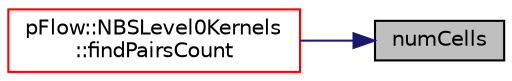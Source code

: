 digraph "numCells"
{
 // LATEX_PDF_SIZE
  edge [fontname="Helvetica",fontsize="10",labelfontname="Helvetica",labelfontsize="10"];
  node [fontname="Helvetica",fontsize="10",shape=record];
  rankdir="RL";
  Node1 [label="numCells",height=0.2,width=0.4,color="black", fillcolor="grey75", style="filled", fontcolor="black",tooltip=" "];
  Node1 -> Node2 [dir="back",color="midnightblue",fontsize="10",style="solid",fontname="Helvetica"];
  Node2 [label="pFlow::NBSLevel0Kernels\l::findPairsCount",height=0.2,width=0.4,color="red", fillcolor="white", style="filled",URL="$namespacepFlow_1_1NBSLevel0Kernels.html#a2359a8a8dd5ac625814071b40b33a75d",tooltip=" "];
}
